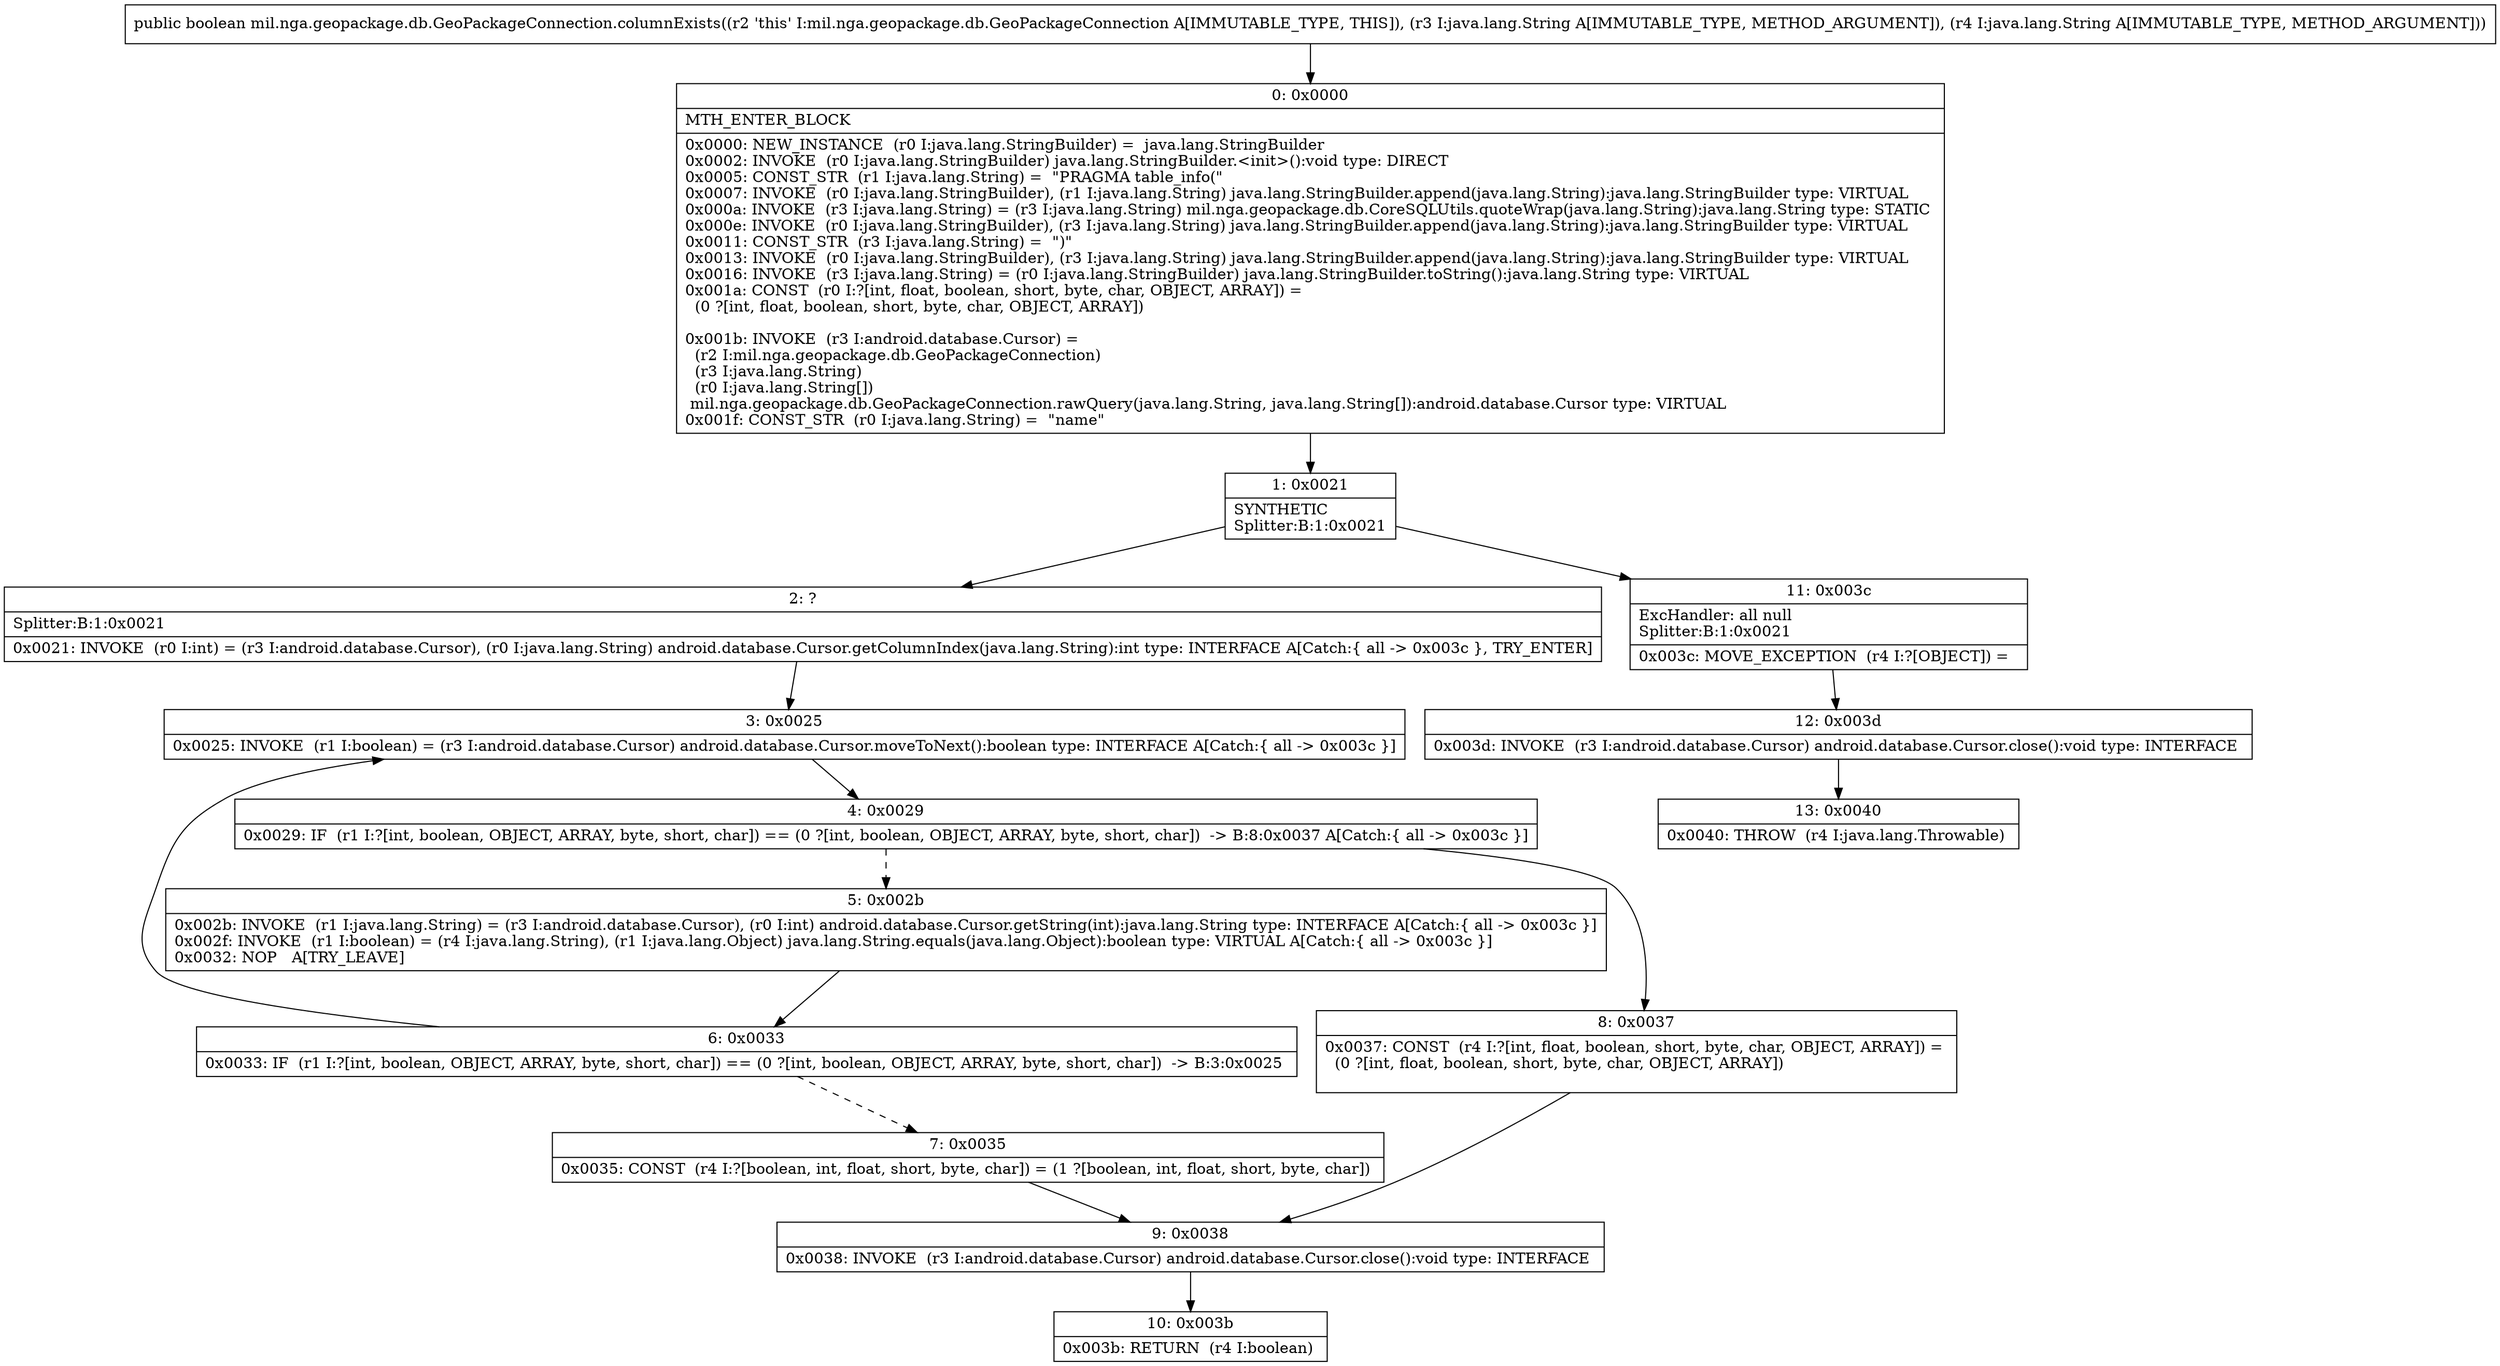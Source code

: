 digraph "CFG formil.nga.geopackage.db.GeoPackageConnection.columnExists(Ljava\/lang\/String;Ljava\/lang\/String;)Z" {
Node_0 [shape=record,label="{0\:\ 0x0000|MTH_ENTER_BLOCK\l|0x0000: NEW_INSTANCE  (r0 I:java.lang.StringBuilder) =  java.lang.StringBuilder \l0x0002: INVOKE  (r0 I:java.lang.StringBuilder) java.lang.StringBuilder.\<init\>():void type: DIRECT \l0x0005: CONST_STR  (r1 I:java.lang.String) =  \"PRAGMA table_info(\" \l0x0007: INVOKE  (r0 I:java.lang.StringBuilder), (r1 I:java.lang.String) java.lang.StringBuilder.append(java.lang.String):java.lang.StringBuilder type: VIRTUAL \l0x000a: INVOKE  (r3 I:java.lang.String) = (r3 I:java.lang.String) mil.nga.geopackage.db.CoreSQLUtils.quoteWrap(java.lang.String):java.lang.String type: STATIC \l0x000e: INVOKE  (r0 I:java.lang.StringBuilder), (r3 I:java.lang.String) java.lang.StringBuilder.append(java.lang.String):java.lang.StringBuilder type: VIRTUAL \l0x0011: CONST_STR  (r3 I:java.lang.String) =  \")\" \l0x0013: INVOKE  (r0 I:java.lang.StringBuilder), (r3 I:java.lang.String) java.lang.StringBuilder.append(java.lang.String):java.lang.StringBuilder type: VIRTUAL \l0x0016: INVOKE  (r3 I:java.lang.String) = (r0 I:java.lang.StringBuilder) java.lang.StringBuilder.toString():java.lang.String type: VIRTUAL \l0x001a: CONST  (r0 I:?[int, float, boolean, short, byte, char, OBJECT, ARRAY]) = \l  (0 ?[int, float, boolean, short, byte, char, OBJECT, ARRAY])\l \l0x001b: INVOKE  (r3 I:android.database.Cursor) = \l  (r2 I:mil.nga.geopackage.db.GeoPackageConnection)\l  (r3 I:java.lang.String)\l  (r0 I:java.lang.String[])\l mil.nga.geopackage.db.GeoPackageConnection.rawQuery(java.lang.String, java.lang.String[]):android.database.Cursor type: VIRTUAL \l0x001f: CONST_STR  (r0 I:java.lang.String) =  \"name\" \l}"];
Node_1 [shape=record,label="{1\:\ 0x0021|SYNTHETIC\lSplitter:B:1:0x0021\l}"];
Node_2 [shape=record,label="{2\:\ ?|Splitter:B:1:0x0021\l|0x0021: INVOKE  (r0 I:int) = (r3 I:android.database.Cursor), (r0 I:java.lang.String) android.database.Cursor.getColumnIndex(java.lang.String):int type: INTERFACE A[Catch:\{ all \-\> 0x003c \}, TRY_ENTER]\l}"];
Node_3 [shape=record,label="{3\:\ 0x0025|0x0025: INVOKE  (r1 I:boolean) = (r3 I:android.database.Cursor) android.database.Cursor.moveToNext():boolean type: INTERFACE A[Catch:\{ all \-\> 0x003c \}]\l}"];
Node_4 [shape=record,label="{4\:\ 0x0029|0x0029: IF  (r1 I:?[int, boolean, OBJECT, ARRAY, byte, short, char]) == (0 ?[int, boolean, OBJECT, ARRAY, byte, short, char])  \-\> B:8:0x0037 A[Catch:\{ all \-\> 0x003c \}]\l}"];
Node_5 [shape=record,label="{5\:\ 0x002b|0x002b: INVOKE  (r1 I:java.lang.String) = (r3 I:android.database.Cursor), (r0 I:int) android.database.Cursor.getString(int):java.lang.String type: INTERFACE A[Catch:\{ all \-\> 0x003c \}]\l0x002f: INVOKE  (r1 I:boolean) = (r4 I:java.lang.String), (r1 I:java.lang.Object) java.lang.String.equals(java.lang.Object):boolean type: VIRTUAL A[Catch:\{ all \-\> 0x003c \}]\l0x0032: NOP   A[TRY_LEAVE]\l}"];
Node_6 [shape=record,label="{6\:\ 0x0033|0x0033: IF  (r1 I:?[int, boolean, OBJECT, ARRAY, byte, short, char]) == (0 ?[int, boolean, OBJECT, ARRAY, byte, short, char])  \-\> B:3:0x0025 \l}"];
Node_7 [shape=record,label="{7\:\ 0x0035|0x0035: CONST  (r4 I:?[boolean, int, float, short, byte, char]) = (1 ?[boolean, int, float, short, byte, char]) \l}"];
Node_8 [shape=record,label="{8\:\ 0x0037|0x0037: CONST  (r4 I:?[int, float, boolean, short, byte, char, OBJECT, ARRAY]) = \l  (0 ?[int, float, boolean, short, byte, char, OBJECT, ARRAY])\l \l}"];
Node_9 [shape=record,label="{9\:\ 0x0038|0x0038: INVOKE  (r3 I:android.database.Cursor) android.database.Cursor.close():void type: INTERFACE \l}"];
Node_10 [shape=record,label="{10\:\ 0x003b|0x003b: RETURN  (r4 I:boolean) \l}"];
Node_11 [shape=record,label="{11\:\ 0x003c|ExcHandler: all null\lSplitter:B:1:0x0021\l|0x003c: MOVE_EXCEPTION  (r4 I:?[OBJECT]) =  \l}"];
Node_12 [shape=record,label="{12\:\ 0x003d|0x003d: INVOKE  (r3 I:android.database.Cursor) android.database.Cursor.close():void type: INTERFACE \l}"];
Node_13 [shape=record,label="{13\:\ 0x0040|0x0040: THROW  (r4 I:java.lang.Throwable) \l}"];
MethodNode[shape=record,label="{public boolean mil.nga.geopackage.db.GeoPackageConnection.columnExists((r2 'this' I:mil.nga.geopackage.db.GeoPackageConnection A[IMMUTABLE_TYPE, THIS]), (r3 I:java.lang.String A[IMMUTABLE_TYPE, METHOD_ARGUMENT]), (r4 I:java.lang.String A[IMMUTABLE_TYPE, METHOD_ARGUMENT])) }"];
MethodNode -> Node_0;
Node_0 -> Node_1;
Node_1 -> Node_2;
Node_1 -> Node_11;
Node_2 -> Node_3;
Node_3 -> Node_4;
Node_4 -> Node_5[style=dashed];
Node_4 -> Node_8;
Node_5 -> Node_6;
Node_6 -> Node_3;
Node_6 -> Node_7[style=dashed];
Node_7 -> Node_9;
Node_8 -> Node_9;
Node_9 -> Node_10;
Node_11 -> Node_12;
Node_12 -> Node_13;
}

